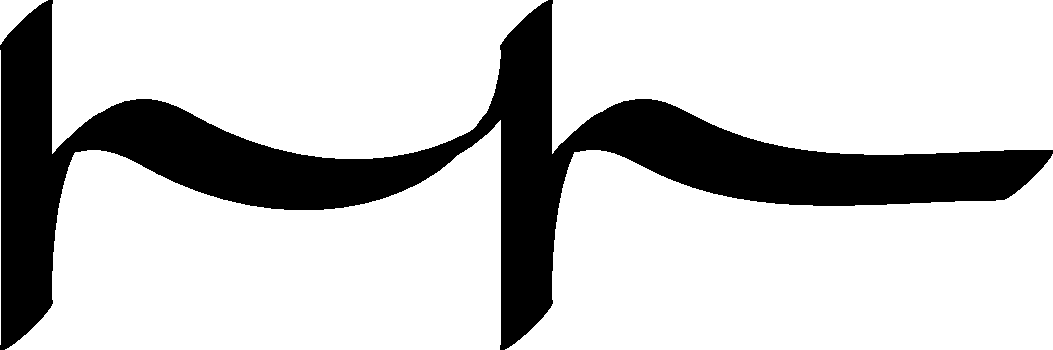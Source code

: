 unitsize(5);
pen slanty = makepen(scale(5)*slant(1.0)*xscale(0.333)*circle((0,0),2.5));
currentpen = slanty;
path tick1 = (0,15)..{S}(0,-15){N}..(10,5)..(15,3)..{N}(50,15);
draw(tick1);
path tick2 = (50,15)..{S}(50,-15){N}..(60,5)..(65,3)..{E}(100,0);
draw(tick2);

